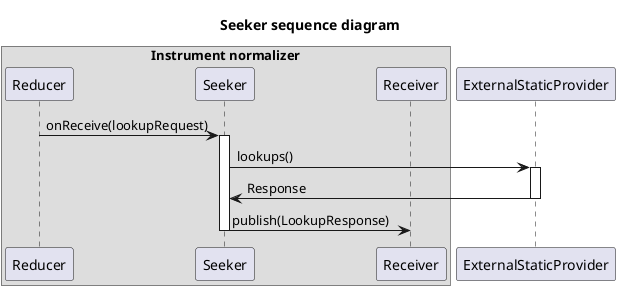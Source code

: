 @startuml

title Seeker sequence diagram

box "Instrument normalizer"
participant Reducer order 20 
participant Seeker order 30 
participant Receiver order 40
end box
participant ExternalStaticProvider order 50 


Reducer -> Seeker : onReceive(lookupRequest)
activate Seeker
Seeker -> ExternalStaticProvider : lookups()
activate ExternalStaticProvider
ExternalStaticProvider -> Seeker: Response
deactivate ExternalStaticProvider
Seeker -> Receiver : publish(LookupResponse)
deactivate Seeker

@enduml
